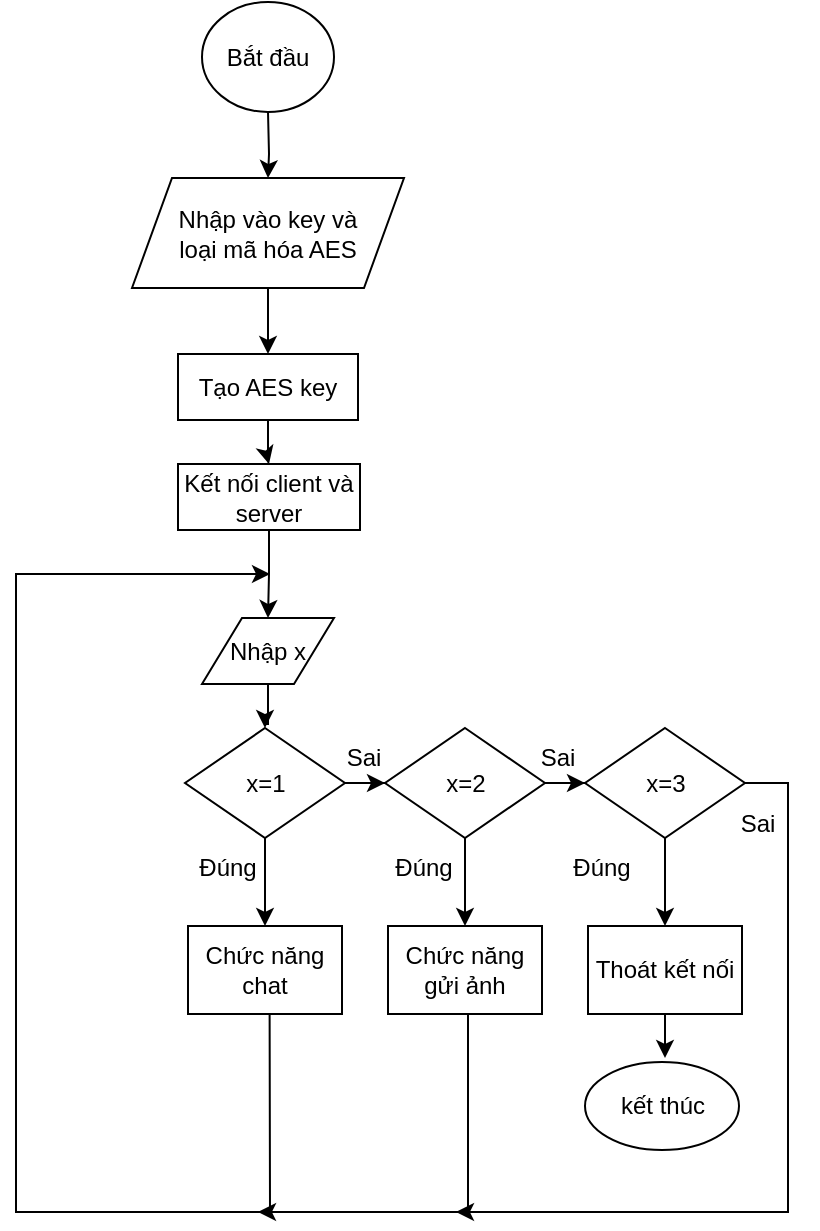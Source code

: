 <mxfile version="16.5.6" type="github">
  <diagram id="xLhmAUZdn16vo9xFTmPv" name="Page-1">
    <mxGraphModel dx="1038" dy="513" grid="1" gridSize="11" guides="1" tooltips="1" connect="1" arrows="1" fold="1" page="1" pageScale="1" pageWidth="827" pageHeight="1169" math="0" shadow="0">
      <root>
        <mxCell id="0" />
        <mxCell id="1" parent="0" />
        <mxCell id="EhyogJU6fQPUTT782E8i-7" value="" style="edgeStyle=orthogonalEdgeStyle;rounded=0;orthogonalLoop=1;jettySize=auto;html=1;" parent="1" target="EhyogJU6fQPUTT782E8i-2" edge="1">
          <mxGeometry relative="1" as="geometry">
            <mxPoint x="335" y="88" as="sourcePoint" />
          </mxGeometry>
        </mxCell>
        <mxCell id="EhyogJU6fQPUTT782E8i-1" value="Bắt đầu" style="ellipse;whiteSpace=wrap;html=1;" parent="1" vertex="1">
          <mxGeometry x="302" y="33" width="66" height="55" as="geometry" />
        </mxCell>
        <mxCell id="EhyogJU6fQPUTT782E8i-8" value="" style="edgeStyle=orthogonalEdgeStyle;rounded=0;orthogonalLoop=1;jettySize=auto;html=1;" parent="1" source="EhyogJU6fQPUTT782E8i-2" target="EhyogJU6fQPUTT782E8i-4" edge="1">
          <mxGeometry relative="1" as="geometry" />
        </mxCell>
        <mxCell id="EhyogJU6fQPUTT782E8i-2" value="Nhập vào key và &lt;br&gt;loại mã hóa AES" style="shape=parallelogram;perimeter=parallelogramPerimeter;whiteSpace=wrap;html=1;fixedSize=1;" parent="1" vertex="1">
          <mxGeometry x="267" y="121" width="136" height="55" as="geometry" />
        </mxCell>
        <mxCell id="ETE8kLgf4-oOigszyaFM-9" value="" style="edgeStyle=orthogonalEdgeStyle;rounded=0;orthogonalLoop=1;jettySize=auto;html=1;" edge="1" parent="1" source="EhyogJU6fQPUTT782E8i-4" target="ETE8kLgf4-oOigszyaFM-8">
          <mxGeometry relative="1" as="geometry" />
        </mxCell>
        <mxCell id="EhyogJU6fQPUTT782E8i-4" value="Tạo AES key" style="rounded=0;whiteSpace=wrap;html=1;" parent="1" vertex="1">
          <mxGeometry x="290" y="209" width="90" height="33" as="geometry" />
        </mxCell>
        <mxCell id="EhyogJU6fQPUTT782E8i-19" value="" style="edgeStyle=orthogonalEdgeStyle;rounded=0;orthogonalLoop=1;jettySize=auto;html=1;" parent="1" source="EhyogJU6fQPUTT782E8i-10" target="EhyogJU6fQPUTT782E8i-15" edge="1">
          <mxGeometry relative="1" as="geometry" />
        </mxCell>
        <mxCell id="EhyogJU6fQPUTT782E8i-20" value="" style="edgeStyle=orthogonalEdgeStyle;rounded=0;orthogonalLoop=1;jettySize=auto;html=1;" parent="1" source="EhyogJU6fQPUTT782E8i-10" target="EhyogJU6fQPUTT782E8i-16" edge="1">
          <mxGeometry relative="1" as="geometry" />
        </mxCell>
        <mxCell id="EhyogJU6fQPUTT782E8i-10" value="x=1" style="rhombus;whiteSpace=wrap;html=1;" parent="1" vertex="1">
          <mxGeometry x="293.5" y="396" width="80" height="55" as="geometry" />
        </mxCell>
        <mxCell id="EhyogJU6fQPUTT782E8i-14" value="" style="edgeStyle=orthogonalEdgeStyle;rounded=0;orthogonalLoop=1;jettySize=auto;html=1;" parent="1" source="EhyogJU6fQPUTT782E8i-12" target="EhyogJU6fQPUTT782E8i-10" edge="1">
          <mxGeometry relative="1" as="geometry" />
        </mxCell>
        <mxCell id="EhyogJU6fQPUTT782E8i-12" value="Nhập x" style="shape=parallelogram;perimeter=parallelogramPerimeter;whiteSpace=wrap;html=1;fixedSize=1;" parent="1" vertex="1">
          <mxGeometry x="302" y="341" width="66" height="33" as="geometry" />
        </mxCell>
        <mxCell id="EhyogJU6fQPUTT782E8i-15" value="Chức năng chat" style="rounded=0;whiteSpace=wrap;html=1;" parent="1" vertex="1">
          <mxGeometry x="295" y="495" width="77" height="44" as="geometry" />
        </mxCell>
        <mxCell id="EhyogJU6fQPUTT782E8i-21" value="" style="edgeStyle=orthogonalEdgeStyle;rounded=0;orthogonalLoop=1;jettySize=auto;html=1;" parent="1" source="EhyogJU6fQPUTT782E8i-16" target="EhyogJU6fQPUTT782E8i-17" edge="1">
          <mxGeometry relative="1" as="geometry" />
        </mxCell>
        <mxCell id="EhyogJU6fQPUTT782E8i-25" value="" style="edgeStyle=orthogonalEdgeStyle;rounded=0;orthogonalLoop=1;jettySize=auto;html=1;" parent="1" source="EhyogJU6fQPUTT782E8i-16" target="EhyogJU6fQPUTT782E8i-18" edge="1">
          <mxGeometry relative="1" as="geometry" />
        </mxCell>
        <mxCell id="EhyogJU6fQPUTT782E8i-16" value="x=2" style="rhombus;whiteSpace=wrap;html=1;" parent="1" vertex="1">
          <mxGeometry x="393.5" y="396" width="80" height="55" as="geometry" />
        </mxCell>
        <mxCell id="EhyogJU6fQPUTT782E8i-24" style="edgeStyle=orthogonalEdgeStyle;rounded=0;orthogonalLoop=1;jettySize=auto;html=1;" parent="1" source="EhyogJU6fQPUTT782E8i-17" edge="1">
          <mxGeometry relative="1" as="geometry">
            <mxPoint x="330" y="638" as="targetPoint" />
            <Array as="points">
              <mxPoint x="435" y="638" />
            </Array>
          </mxGeometry>
        </mxCell>
        <mxCell id="EhyogJU6fQPUTT782E8i-17" value="Chức năng gửi ảnh" style="rounded=0;whiteSpace=wrap;html=1;" parent="1" vertex="1">
          <mxGeometry x="395" y="495" width="77" height="44" as="geometry" />
        </mxCell>
        <mxCell id="ETE8kLgf4-oOigszyaFM-4" style="edgeStyle=orthogonalEdgeStyle;rounded=0;orthogonalLoop=1;jettySize=auto;html=1;" edge="1" parent="1" source="EhyogJU6fQPUTT782E8i-18">
          <mxGeometry relative="1" as="geometry">
            <mxPoint x="429" y="638" as="targetPoint" />
            <Array as="points">
              <mxPoint x="595" y="457" />
              <mxPoint x="595" y="638" />
              <mxPoint x="574" y="638" />
            </Array>
          </mxGeometry>
        </mxCell>
        <mxCell id="ETE8kLgf4-oOigszyaFM-13" value="" style="edgeStyle=orthogonalEdgeStyle;rounded=0;orthogonalLoop=1;jettySize=auto;html=1;" edge="1" parent="1" source="EhyogJU6fQPUTT782E8i-18" target="ETE8kLgf4-oOigszyaFM-12">
          <mxGeometry relative="1" as="geometry" />
        </mxCell>
        <mxCell id="EhyogJU6fQPUTT782E8i-18" value="x=3" style="rhombus;whiteSpace=wrap;html=1;" parent="1" vertex="1">
          <mxGeometry x="493.5" y="396" width="80" height="55" as="geometry" />
        </mxCell>
        <mxCell id="EhyogJU6fQPUTT782E8i-23" value="" style="endArrow=classic;html=1;rounded=0;exitX=0.53;exitY=0.997;exitDx=0;exitDy=0;exitPerimeter=0;" parent="1" source="EhyogJU6fQPUTT782E8i-15" edge="1">
          <mxGeometry width="50" height="50" relative="1" as="geometry">
            <mxPoint x="286" y="545" as="sourcePoint" />
            <mxPoint x="336" y="319" as="targetPoint" />
            <Array as="points">
              <mxPoint x="336" y="638" />
              <mxPoint x="209" y="638" />
              <mxPoint x="209" y="319" />
            </Array>
          </mxGeometry>
        </mxCell>
        <mxCell id="EhyogJU6fQPUTT782E8i-26" value="kết thúc" style="ellipse;whiteSpace=wrap;html=1;" parent="1" vertex="1">
          <mxGeometry x="493.5" y="563" width="77" height="44" as="geometry" />
        </mxCell>
        <mxCell id="ETE8kLgf4-oOigszyaFM-1" value="Đúng" style="text;html=1;strokeColor=none;fillColor=none;align=center;verticalAlign=middle;whiteSpace=wrap;rounded=0;" vertex="1" parent="1">
          <mxGeometry x="284.5" y="451" width="60" height="30" as="geometry" />
        </mxCell>
        <mxCell id="ETE8kLgf4-oOigszyaFM-2" value="Đúng" style="text;html=1;strokeColor=none;fillColor=none;align=center;verticalAlign=middle;whiteSpace=wrap;rounded=0;" vertex="1" parent="1">
          <mxGeometry x="382.5" y="451" width="60" height="30" as="geometry" />
        </mxCell>
        <mxCell id="ETE8kLgf4-oOigszyaFM-3" value="Đúng" style="text;html=1;strokeColor=none;fillColor=none;align=center;verticalAlign=middle;whiteSpace=wrap;rounded=0;" vertex="1" parent="1">
          <mxGeometry x="472" y="451" width="60" height="30" as="geometry" />
        </mxCell>
        <mxCell id="ETE8kLgf4-oOigszyaFM-5" value="Sai" style="text;html=1;strokeColor=none;fillColor=none;align=center;verticalAlign=middle;whiteSpace=wrap;rounded=0;" vertex="1" parent="1">
          <mxGeometry x="352.5" y="396" width="60" height="30" as="geometry" />
        </mxCell>
        <mxCell id="ETE8kLgf4-oOigszyaFM-6" value="Sai" style="text;html=1;strokeColor=none;fillColor=none;align=center;verticalAlign=middle;whiteSpace=wrap;rounded=0;" vertex="1" parent="1">
          <mxGeometry x="449.5" y="396" width="60" height="30" as="geometry" />
        </mxCell>
        <mxCell id="ETE8kLgf4-oOigszyaFM-7" value="Sai" style="text;html=1;strokeColor=none;fillColor=none;align=center;verticalAlign=middle;whiteSpace=wrap;rounded=0;" vertex="1" parent="1">
          <mxGeometry x="550" y="429" width="60" height="30" as="geometry" />
        </mxCell>
        <mxCell id="ETE8kLgf4-oOigszyaFM-10" value="" style="edgeStyle=orthogonalEdgeStyle;rounded=0;orthogonalLoop=1;jettySize=auto;html=1;" edge="1" parent="1" source="ETE8kLgf4-oOigszyaFM-8" target="EhyogJU6fQPUTT782E8i-12">
          <mxGeometry relative="1" as="geometry" />
        </mxCell>
        <mxCell id="ETE8kLgf4-oOigszyaFM-8" value="Kết nối client và server" style="rounded=0;whiteSpace=wrap;html=1;" vertex="1" parent="1">
          <mxGeometry x="290" y="264" width="91" height="33" as="geometry" />
        </mxCell>
        <mxCell id="ETE8kLgf4-oOigszyaFM-14" value="" style="edgeStyle=orthogonalEdgeStyle;rounded=0;orthogonalLoop=1;jettySize=auto;html=1;" edge="1" parent="1" source="ETE8kLgf4-oOigszyaFM-12">
          <mxGeometry relative="1" as="geometry">
            <mxPoint x="533.5" y="561" as="targetPoint" />
          </mxGeometry>
        </mxCell>
        <mxCell id="ETE8kLgf4-oOigszyaFM-12" value="Thoát kết nối" style="rounded=0;whiteSpace=wrap;html=1;" vertex="1" parent="1">
          <mxGeometry x="495" y="495" width="77" height="44" as="geometry" />
        </mxCell>
      </root>
    </mxGraphModel>
  </diagram>
</mxfile>
